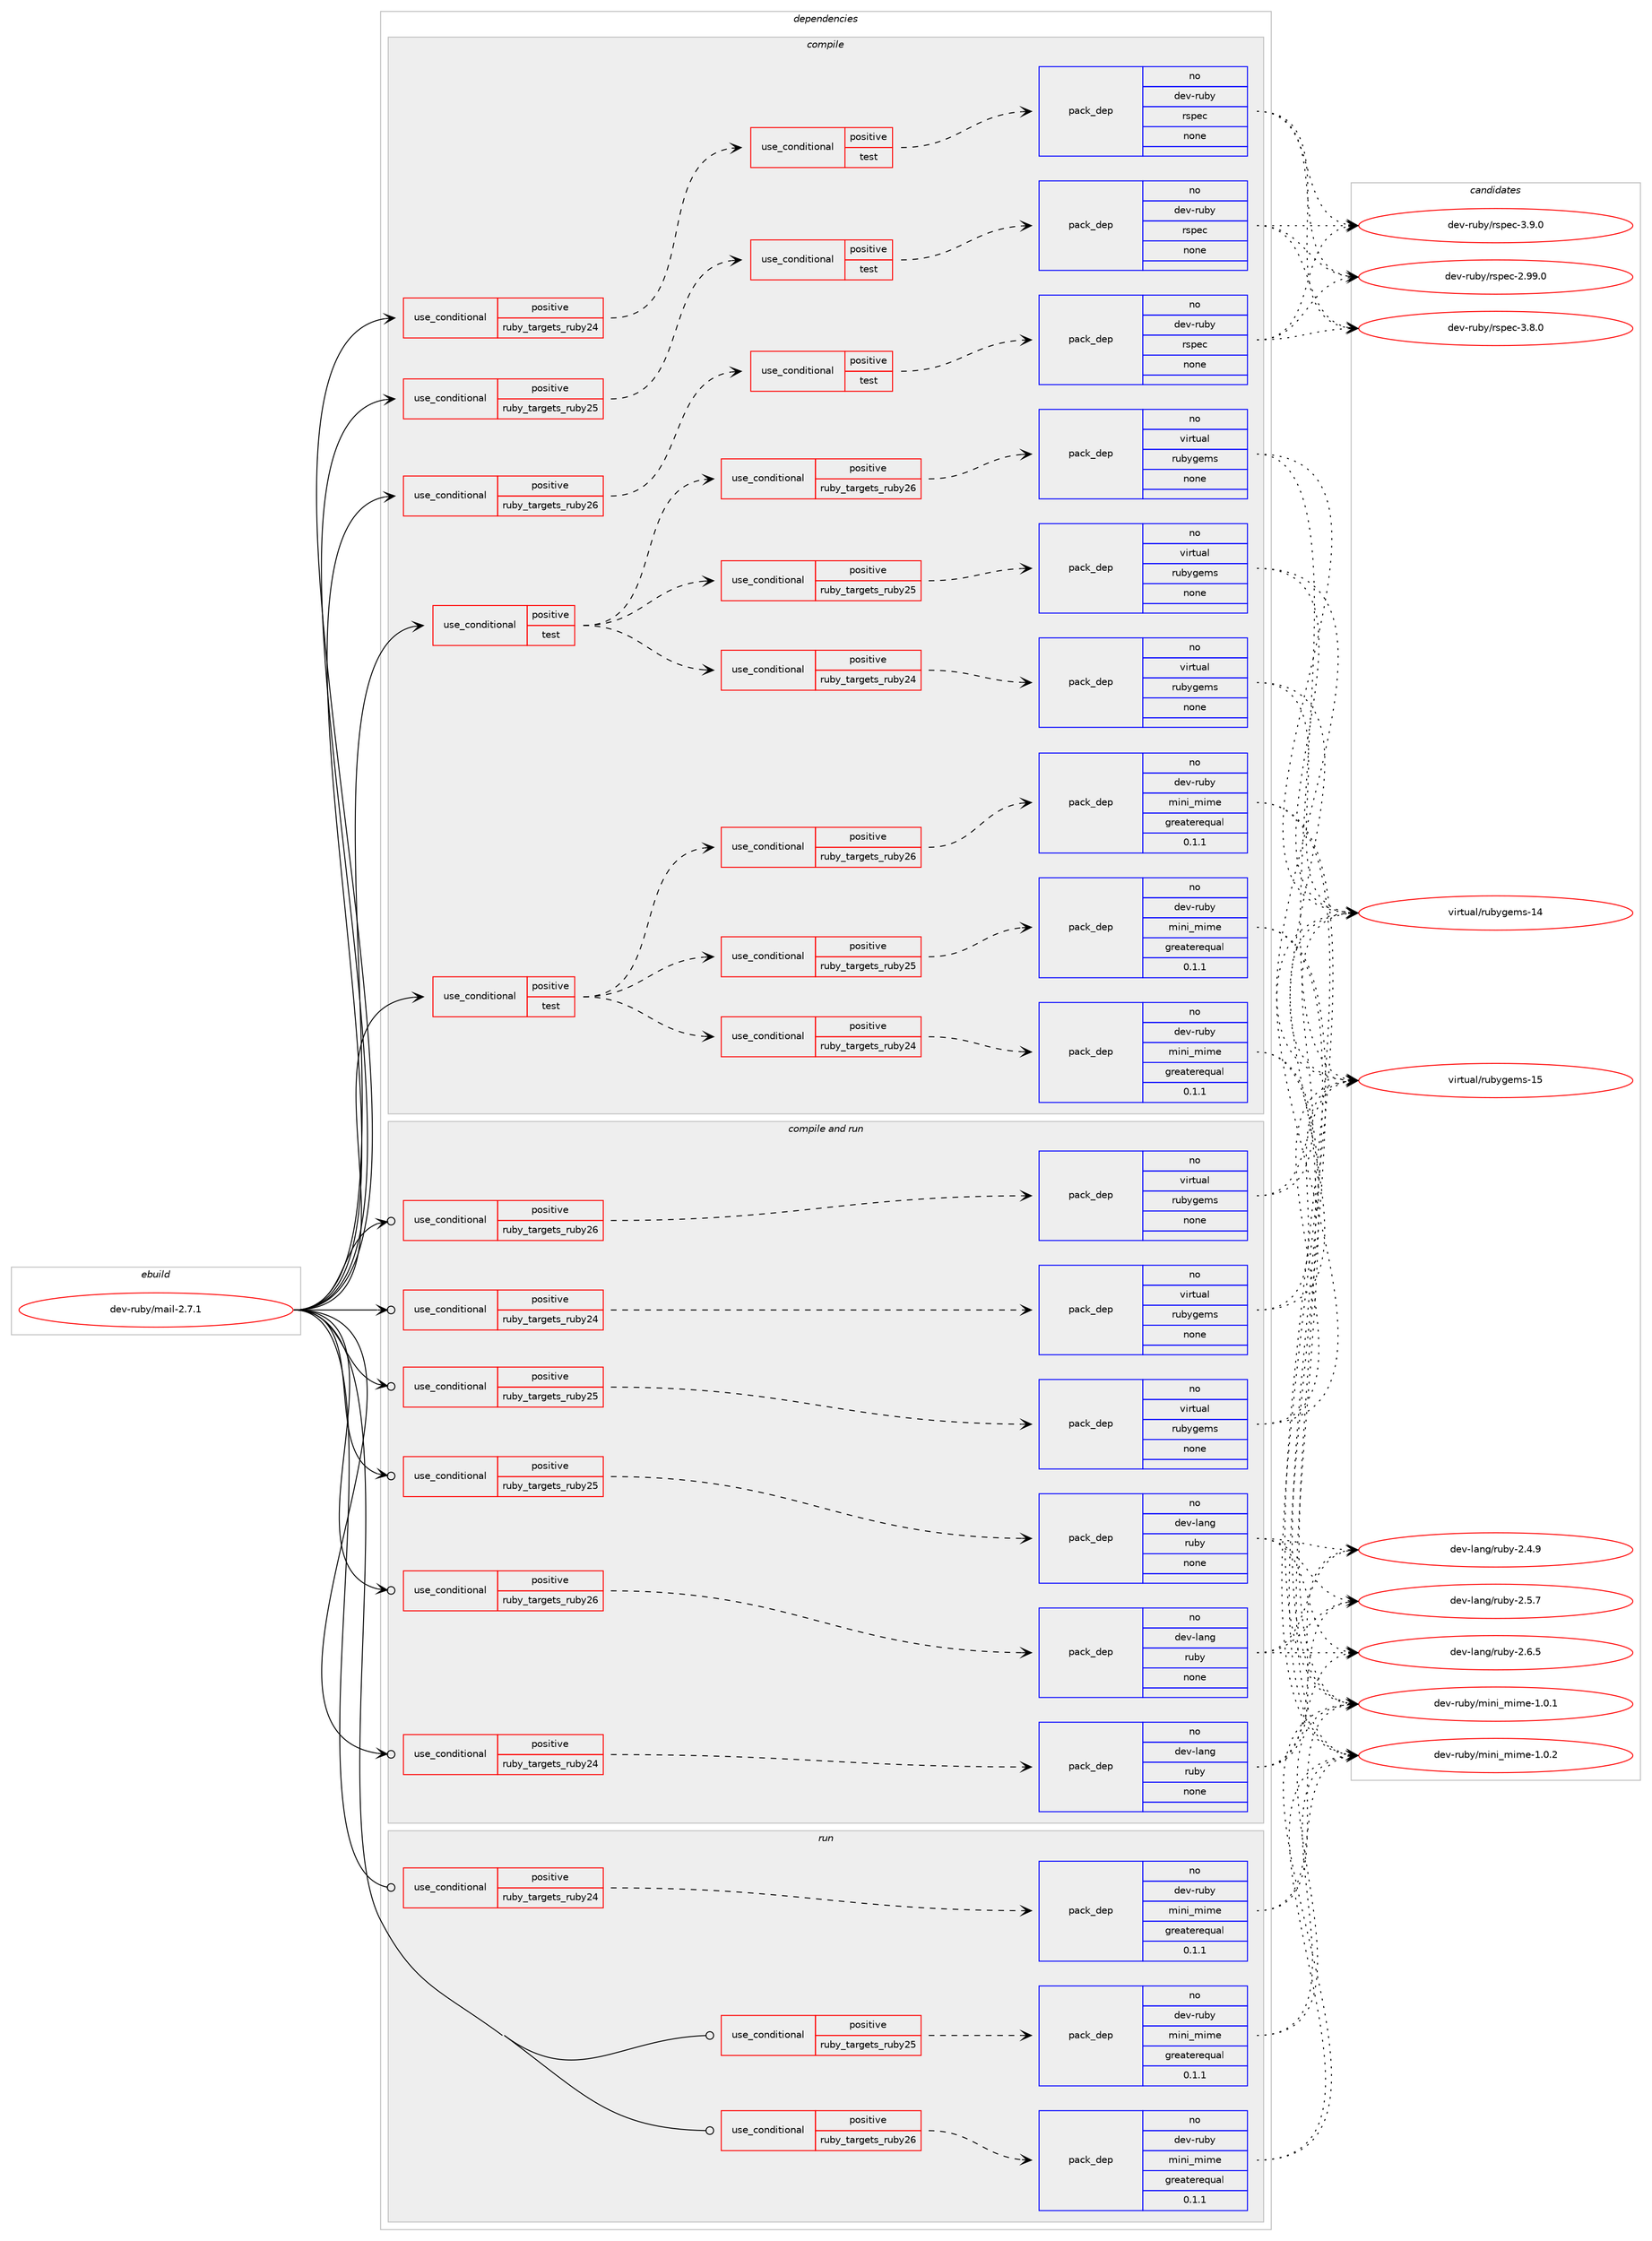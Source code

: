 digraph prolog {

# *************
# Graph options
# *************

newrank=true;
concentrate=true;
compound=true;
graph [rankdir=LR,fontname=Helvetica,fontsize=10,ranksep=1.5];#, ranksep=2.5, nodesep=0.2];
edge  [arrowhead=vee];
node  [fontname=Helvetica,fontsize=10];

# **********
# The ebuild
# **********

subgraph cluster_leftcol {
color=gray;
rank=same;
label=<<i>ebuild</i>>;
id [label="dev-ruby/mail-2.7.1", color=red, width=4, href="../dev-ruby/mail-2.7.1.svg"];
}

# ****************
# The dependencies
# ****************

subgraph cluster_midcol {
color=gray;
label=<<i>dependencies</i>>;
subgraph cluster_compile {
fillcolor="#eeeeee";
style=filled;
label=<<i>compile</i>>;
subgraph cond167030 {
dependency694266 [label=<<TABLE BORDER="0" CELLBORDER="1" CELLSPACING="0" CELLPADDING="4"><TR><TD ROWSPAN="3" CELLPADDING="10">use_conditional</TD></TR><TR><TD>positive</TD></TR><TR><TD>ruby_targets_ruby24</TD></TR></TABLE>>, shape=none, color=red];
subgraph cond167031 {
dependency694267 [label=<<TABLE BORDER="0" CELLBORDER="1" CELLSPACING="0" CELLPADDING="4"><TR><TD ROWSPAN="3" CELLPADDING="10">use_conditional</TD></TR><TR><TD>positive</TD></TR><TR><TD>test</TD></TR></TABLE>>, shape=none, color=red];
subgraph pack515251 {
dependency694268 [label=<<TABLE BORDER="0" CELLBORDER="1" CELLSPACING="0" CELLPADDING="4" WIDTH="220"><TR><TD ROWSPAN="6" CELLPADDING="30">pack_dep</TD></TR><TR><TD WIDTH="110">no</TD></TR><TR><TD>dev-ruby</TD></TR><TR><TD>rspec</TD></TR><TR><TD>none</TD></TR><TR><TD></TD></TR></TABLE>>, shape=none, color=blue];
}
dependency694267:e -> dependency694268:w [weight=20,style="dashed",arrowhead="vee"];
}
dependency694266:e -> dependency694267:w [weight=20,style="dashed",arrowhead="vee"];
}
id:e -> dependency694266:w [weight=20,style="solid",arrowhead="vee"];
subgraph cond167032 {
dependency694269 [label=<<TABLE BORDER="0" CELLBORDER="1" CELLSPACING="0" CELLPADDING="4"><TR><TD ROWSPAN="3" CELLPADDING="10">use_conditional</TD></TR><TR><TD>positive</TD></TR><TR><TD>ruby_targets_ruby25</TD></TR></TABLE>>, shape=none, color=red];
subgraph cond167033 {
dependency694270 [label=<<TABLE BORDER="0" CELLBORDER="1" CELLSPACING="0" CELLPADDING="4"><TR><TD ROWSPAN="3" CELLPADDING="10">use_conditional</TD></TR><TR><TD>positive</TD></TR><TR><TD>test</TD></TR></TABLE>>, shape=none, color=red];
subgraph pack515252 {
dependency694271 [label=<<TABLE BORDER="0" CELLBORDER="1" CELLSPACING="0" CELLPADDING="4" WIDTH="220"><TR><TD ROWSPAN="6" CELLPADDING="30">pack_dep</TD></TR><TR><TD WIDTH="110">no</TD></TR><TR><TD>dev-ruby</TD></TR><TR><TD>rspec</TD></TR><TR><TD>none</TD></TR><TR><TD></TD></TR></TABLE>>, shape=none, color=blue];
}
dependency694270:e -> dependency694271:w [weight=20,style="dashed",arrowhead="vee"];
}
dependency694269:e -> dependency694270:w [weight=20,style="dashed",arrowhead="vee"];
}
id:e -> dependency694269:w [weight=20,style="solid",arrowhead="vee"];
subgraph cond167034 {
dependency694272 [label=<<TABLE BORDER="0" CELLBORDER="1" CELLSPACING="0" CELLPADDING="4"><TR><TD ROWSPAN="3" CELLPADDING="10">use_conditional</TD></TR><TR><TD>positive</TD></TR><TR><TD>ruby_targets_ruby26</TD></TR></TABLE>>, shape=none, color=red];
subgraph cond167035 {
dependency694273 [label=<<TABLE BORDER="0" CELLBORDER="1" CELLSPACING="0" CELLPADDING="4"><TR><TD ROWSPAN="3" CELLPADDING="10">use_conditional</TD></TR><TR><TD>positive</TD></TR><TR><TD>test</TD></TR></TABLE>>, shape=none, color=red];
subgraph pack515253 {
dependency694274 [label=<<TABLE BORDER="0" CELLBORDER="1" CELLSPACING="0" CELLPADDING="4" WIDTH="220"><TR><TD ROWSPAN="6" CELLPADDING="30">pack_dep</TD></TR><TR><TD WIDTH="110">no</TD></TR><TR><TD>dev-ruby</TD></TR><TR><TD>rspec</TD></TR><TR><TD>none</TD></TR><TR><TD></TD></TR></TABLE>>, shape=none, color=blue];
}
dependency694273:e -> dependency694274:w [weight=20,style="dashed",arrowhead="vee"];
}
dependency694272:e -> dependency694273:w [weight=20,style="dashed",arrowhead="vee"];
}
id:e -> dependency694272:w [weight=20,style="solid",arrowhead="vee"];
subgraph cond167036 {
dependency694275 [label=<<TABLE BORDER="0" CELLBORDER="1" CELLSPACING="0" CELLPADDING="4"><TR><TD ROWSPAN="3" CELLPADDING="10">use_conditional</TD></TR><TR><TD>positive</TD></TR><TR><TD>test</TD></TR></TABLE>>, shape=none, color=red];
subgraph cond167037 {
dependency694276 [label=<<TABLE BORDER="0" CELLBORDER="1" CELLSPACING="0" CELLPADDING="4"><TR><TD ROWSPAN="3" CELLPADDING="10">use_conditional</TD></TR><TR><TD>positive</TD></TR><TR><TD>ruby_targets_ruby24</TD></TR></TABLE>>, shape=none, color=red];
subgraph pack515254 {
dependency694277 [label=<<TABLE BORDER="0" CELLBORDER="1" CELLSPACING="0" CELLPADDING="4" WIDTH="220"><TR><TD ROWSPAN="6" CELLPADDING="30">pack_dep</TD></TR><TR><TD WIDTH="110">no</TD></TR><TR><TD>dev-ruby</TD></TR><TR><TD>mini_mime</TD></TR><TR><TD>greaterequal</TD></TR><TR><TD>0.1.1</TD></TR></TABLE>>, shape=none, color=blue];
}
dependency694276:e -> dependency694277:w [weight=20,style="dashed",arrowhead="vee"];
}
dependency694275:e -> dependency694276:w [weight=20,style="dashed",arrowhead="vee"];
subgraph cond167038 {
dependency694278 [label=<<TABLE BORDER="0" CELLBORDER="1" CELLSPACING="0" CELLPADDING="4"><TR><TD ROWSPAN="3" CELLPADDING="10">use_conditional</TD></TR><TR><TD>positive</TD></TR><TR><TD>ruby_targets_ruby25</TD></TR></TABLE>>, shape=none, color=red];
subgraph pack515255 {
dependency694279 [label=<<TABLE BORDER="0" CELLBORDER="1" CELLSPACING="0" CELLPADDING="4" WIDTH="220"><TR><TD ROWSPAN="6" CELLPADDING="30">pack_dep</TD></TR><TR><TD WIDTH="110">no</TD></TR><TR><TD>dev-ruby</TD></TR><TR><TD>mini_mime</TD></TR><TR><TD>greaterequal</TD></TR><TR><TD>0.1.1</TD></TR></TABLE>>, shape=none, color=blue];
}
dependency694278:e -> dependency694279:w [weight=20,style="dashed",arrowhead="vee"];
}
dependency694275:e -> dependency694278:w [weight=20,style="dashed",arrowhead="vee"];
subgraph cond167039 {
dependency694280 [label=<<TABLE BORDER="0" CELLBORDER="1" CELLSPACING="0" CELLPADDING="4"><TR><TD ROWSPAN="3" CELLPADDING="10">use_conditional</TD></TR><TR><TD>positive</TD></TR><TR><TD>ruby_targets_ruby26</TD></TR></TABLE>>, shape=none, color=red];
subgraph pack515256 {
dependency694281 [label=<<TABLE BORDER="0" CELLBORDER="1" CELLSPACING="0" CELLPADDING="4" WIDTH="220"><TR><TD ROWSPAN="6" CELLPADDING="30">pack_dep</TD></TR><TR><TD WIDTH="110">no</TD></TR><TR><TD>dev-ruby</TD></TR><TR><TD>mini_mime</TD></TR><TR><TD>greaterequal</TD></TR><TR><TD>0.1.1</TD></TR></TABLE>>, shape=none, color=blue];
}
dependency694280:e -> dependency694281:w [weight=20,style="dashed",arrowhead="vee"];
}
dependency694275:e -> dependency694280:w [weight=20,style="dashed",arrowhead="vee"];
}
id:e -> dependency694275:w [weight=20,style="solid",arrowhead="vee"];
subgraph cond167040 {
dependency694282 [label=<<TABLE BORDER="0" CELLBORDER="1" CELLSPACING="0" CELLPADDING="4"><TR><TD ROWSPAN="3" CELLPADDING="10">use_conditional</TD></TR><TR><TD>positive</TD></TR><TR><TD>test</TD></TR></TABLE>>, shape=none, color=red];
subgraph cond167041 {
dependency694283 [label=<<TABLE BORDER="0" CELLBORDER="1" CELLSPACING="0" CELLPADDING="4"><TR><TD ROWSPAN="3" CELLPADDING="10">use_conditional</TD></TR><TR><TD>positive</TD></TR><TR><TD>ruby_targets_ruby24</TD></TR></TABLE>>, shape=none, color=red];
subgraph pack515257 {
dependency694284 [label=<<TABLE BORDER="0" CELLBORDER="1" CELLSPACING="0" CELLPADDING="4" WIDTH="220"><TR><TD ROWSPAN="6" CELLPADDING="30">pack_dep</TD></TR><TR><TD WIDTH="110">no</TD></TR><TR><TD>virtual</TD></TR><TR><TD>rubygems</TD></TR><TR><TD>none</TD></TR><TR><TD></TD></TR></TABLE>>, shape=none, color=blue];
}
dependency694283:e -> dependency694284:w [weight=20,style="dashed",arrowhead="vee"];
}
dependency694282:e -> dependency694283:w [weight=20,style="dashed",arrowhead="vee"];
subgraph cond167042 {
dependency694285 [label=<<TABLE BORDER="0" CELLBORDER="1" CELLSPACING="0" CELLPADDING="4"><TR><TD ROWSPAN="3" CELLPADDING="10">use_conditional</TD></TR><TR><TD>positive</TD></TR><TR><TD>ruby_targets_ruby25</TD></TR></TABLE>>, shape=none, color=red];
subgraph pack515258 {
dependency694286 [label=<<TABLE BORDER="0" CELLBORDER="1" CELLSPACING="0" CELLPADDING="4" WIDTH="220"><TR><TD ROWSPAN="6" CELLPADDING="30">pack_dep</TD></TR><TR><TD WIDTH="110">no</TD></TR><TR><TD>virtual</TD></TR><TR><TD>rubygems</TD></TR><TR><TD>none</TD></TR><TR><TD></TD></TR></TABLE>>, shape=none, color=blue];
}
dependency694285:e -> dependency694286:w [weight=20,style="dashed",arrowhead="vee"];
}
dependency694282:e -> dependency694285:w [weight=20,style="dashed",arrowhead="vee"];
subgraph cond167043 {
dependency694287 [label=<<TABLE BORDER="0" CELLBORDER="1" CELLSPACING="0" CELLPADDING="4"><TR><TD ROWSPAN="3" CELLPADDING="10">use_conditional</TD></TR><TR><TD>positive</TD></TR><TR><TD>ruby_targets_ruby26</TD></TR></TABLE>>, shape=none, color=red];
subgraph pack515259 {
dependency694288 [label=<<TABLE BORDER="0" CELLBORDER="1" CELLSPACING="0" CELLPADDING="4" WIDTH="220"><TR><TD ROWSPAN="6" CELLPADDING="30">pack_dep</TD></TR><TR><TD WIDTH="110">no</TD></TR><TR><TD>virtual</TD></TR><TR><TD>rubygems</TD></TR><TR><TD>none</TD></TR><TR><TD></TD></TR></TABLE>>, shape=none, color=blue];
}
dependency694287:e -> dependency694288:w [weight=20,style="dashed",arrowhead="vee"];
}
dependency694282:e -> dependency694287:w [weight=20,style="dashed",arrowhead="vee"];
}
id:e -> dependency694282:w [weight=20,style="solid",arrowhead="vee"];
}
subgraph cluster_compileandrun {
fillcolor="#eeeeee";
style=filled;
label=<<i>compile and run</i>>;
subgraph cond167044 {
dependency694289 [label=<<TABLE BORDER="0" CELLBORDER="1" CELLSPACING="0" CELLPADDING="4"><TR><TD ROWSPAN="3" CELLPADDING="10">use_conditional</TD></TR><TR><TD>positive</TD></TR><TR><TD>ruby_targets_ruby24</TD></TR></TABLE>>, shape=none, color=red];
subgraph pack515260 {
dependency694290 [label=<<TABLE BORDER="0" CELLBORDER="1" CELLSPACING="0" CELLPADDING="4" WIDTH="220"><TR><TD ROWSPAN="6" CELLPADDING="30">pack_dep</TD></TR><TR><TD WIDTH="110">no</TD></TR><TR><TD>dev-lang</TD></TR><TR><TD>ruby</TD></TR><TR><TD>none</TD></TR><TR><TD></TD></TR></TABLE>>, shape=none, color=blue];
}
dependency694289:e -> dependency694290:w [weight=20,style="dashed",arrowhead="vee"];
}
id:e -> dependency694289:w [weight=20,style="solid",arrowhead="odotvee"];
subgraph cond167045 {
dependency694291 [label=<<TABLE BORDER="0" CELLBORDER="1" CELLSPACING="0" CELLPADDING="4"><TR><TD ROWSPAN="3" CELLPADDING="10">use_conditional</TD></TR><TR><TD>positive</TD></TR><TR><TD>ruby_targets_ruby24</TD></TR></TABLE>>, shape=none, color=red];
subgraph pack515261 {
dependency694292 [label=<<TABLE BORDER="0" CELLBORDER="1" CELLSPACING="0" CELLPADDING="4" WIDTH="220"><TR><TD ROWSPAN="6" CELLPADDING="30">pack_dep</TD></TR><TR><TD WIDTH="110">no</TD></TR><TR><TD>virtual</TD></TR><TR><TD>rubygems</TD></TR><TR><TD>none</TD></TR><TR><TD></TD></TR></TABLE>>, shape=none, color=blue];
}
dependency694291:e -> dependency694292:w [weight=20,style="dashed",arrowhead="vee"];
}
id:e -> dependency694291:w [weight=20,style="solid",arrowhead="odotvee"];
subgraph cond167046 {
dependency694293 [label=<<TABLE BORDER="0" CELLBORDER="1" CELLSPACING="0" CELLPADDING="4"><TR><TD ROWSPAN="3" CELLPADDING="10">use_conditional</TD></TR><TR><TD>positive</TD></TR><TR><TD>ruby_targets_ruby25</TD></TR></TABLE>>, shape=none, color=red];
subgraph pack515262 {
dependency694294 [label=<<TABLE BORDER="0" CELLBORDER="1" CELLSPACING="0" CELLPADDING="4" WIDTH="220"><TR><TD ROWSPAN="6" CELLPADDING="30">pack_dep</TD></TR><TR><TD WIDTH="110">no</TD></TR><TR><TD>dev-lang</TD></TR><TR><TD>ruby</TD></TR><TR><TD>none</TD></TR><TR><TD></TD></TR></TABLE>>, shape=none, color=blue];
}
dependency694293:e -> dependency694294:w [weight=20,style="dashed",arrowhead="vee"];
}
id:e -> dependency694293:w [weight=20,style="solid",arrowhead="odotvee"];
subgraph cond167047 {
dependency694295 [label=<<TABLE BORDER="0" CELLBORDER="1" CELLSPACING="0" CELLPADDING="4"><TR><TD ROWSPAN="3" CELLPADDING="10">use_conditional</TD></TR><TR><TD>positive</TD></TR><TR><TD>ruby_targets_ruby25</TD></TR></TABLE>>, shape=none, color=red];
subgraph pack515263 {
dependency694296 [label=<<TABLE BORDER="0" CELLBORDER="1" CELLSPACING="0" CELLPADDING="4" WIDTH="220"><TR><TD ROWSPAN="6" CELLPADDING="30">pack_dep</TD></TR><TR><TD WIDTH="110">no</TD></TR><TR><TD>virtual</TD></TR><TR><TD>rubygems</TD></TR><TR><TD>none</TD></TR><TR><TD></TD></TR></TABLE>>, shape=none, color=blue];
}
dependency694295:e -> dependency694296:w [weight=20,style="dashed",arrowhead="vee"];
}
id:e -> dependency694295:w [weight=20,style="solid",arrowhead="odotvee"];
subgraph cond167048 {
dependency694297 [label=<<TABLE BORDER="0" CELLBORDER="1" CELLSPACING="0" CELLPADDING="4"><TR><TD ROWSPAN="3" CELLPADDING="10">use_conditional</TD></TR><TR><TD>positive</TD></TR><TR><TD>ruby_targets_ruby26</TD></TR></TABLE>>, shape=none, color=red];
subgraph pack515264 {
dependency694298 [label=<<TABLE BORDER="0" CELLBORDER="1" CELLSPACING="0" CELLPADDING="4" WIDTH="220"><TR><TD ROWSPAN="6" CELLPADDING="30">pack_dep</TD></TR><TR><TD WIDTH="110">no</TD></TR><TR><TD>dev-lang</TD></TR><TR><TD>ruby</TD></TR><TR><TD>none</TD></TR><TR><TD></TD></TR></TABLE>>, shape=none, color=blue];
}
dependency694297:e -> dependency694298:w [weight=20,style="dashed",arrowhead="vee"];
}
id:e -> dependency694297:w [weight=20,style="solid",arrowhead="odotvee"];
subgraph cond167049 {
dependency694299 [label=<<TABLE BORDER="0" CELLBORDER="1" CELLSPACING="0" CELLPADDING="4"><TR><TD ROWSPAN="3" CELLPADDING="10">use_conditional</TD></TR><TR><TD>positive</TD></TR><TR><TD>ruby_targets_ruby26</TD></TR></TABLE>>, shape=none, color=red];
subgraph pack515265 {
dependency694300 [label=<<TABLE BORDER="0" CELLBORDER="1" CELLSPACING="0" CELLPADDING="4" WIDTH="220"><TR><TD ROWSPAN="6" CELLPADDING="30">pack_dep</TD></TR><TR><TD WIDTH="110">no</TD></TR><TR><TD>virtual</TD></TR><TR><TD>rubygems</TD></TR><TR><TD>none</TD></TR><TR><TD></TD></TR></TABLE>>, shape=none, color=blue];
}
dependency694299:e -> dependency694300:w [weight=20,style="dashed",arrowhead="vee"];
}
id:e -> dependency694299:w [weight=20,style="solid",arrowhead="odotvee"];
}
subgraph cluster_run {
fillcolor="#eeeeee";
style=filled;
label=<<i>run</i>>;
subgraph cond167050 {
dependency694301 [label=<<TABLE BORDER="0" CELLBORDER="1" CELLSPACING="0" CELLPADDING="4"><TR><TD ROWSPAN="3" CELLPADDING="10">use_conditional</TD></TR><TR><TD>positive</TD></TR><TR><TD>ruby_targets_ruby24</TD></TR></TABLE>>, shape=none, color=red];
subgraph pack515266 {
dependency694302 [label=<<TABLE BORDER="0" CELLBORDER="1" CELLSPACING="0" CELLPADDING="4" WIDTH="220"><TR><TD ROWSPAN="6" CELLPADDING="30">pack_dep</TD></TR><TR><TD WIDTH="110">no</TD></TR><TR><TD>dev-ruby</TD></TR><TR><TD>mini_mime</TD></TR><TR><TD>greaterequal</TD></TR><TR><TD>0.1.1</TD></TR></TABLE>>, shape=none, color=blue];
}
dependency694301:e -> dependency694302:w [weight=20,style="dashed",arrowhead="vee"];
}
id:e -> dependency694301:w [weight=20,style="solid",arrowhead="odot"];
subgraph cond167051 {
dependency694303 [label=<<TABLE BORDER="0" CELLBORDER="1" CELLSPACING="0" CELLPADDING="4"><TR><TD ROWSPAN="3" CELLPADDING="10">use_conditional</TD></TR><TR><TD>positive</TD></TR><TR><TD>ruby_targets_ruby25</TD></TR></TABLE>>, shape=none, color=red];
subgraph pack515267 {
dependency694304 [label=<<TABLE BORDER="0" CELLBORDER="1" CELLSPACING="0" CELLPADDING="4" WIDTH="220"><TR><TD ROWSPAN="6" CELLPADDING="30">pack_dep</TD></TR><TR><TD WIDTH="110">no</TD></TR><TR><TD>dev-ruby</TD></TR><TR><TD>mini_mime</TD></TR><TR><TD>greaterequal</TD></TR><TR><TD>0.1.1</TD></TR></TABLE>>, shape=none, color=blue];
}
dependency694303:e -> dependency694304:w [weight=20,style="dashed",arrowhead="vee"];
}
id:e -> dependency694303:w [weight=20,style="solid",arrowhead="odot"];
subgraph cond167052 {
dependency694305 [label=<<TABLE BORDER="0" CELLBORDER="1" CELLSPACING="0" CELLPADDING="4"><TR><TD ROWSPAN="3" CELLPADDING="10">use_conditional</TD></TR><TR><TD>positive</TD></TR><TR><TD>ruby_targets_ruby26</TD></TR></TABLE>>, shape=none, color=red];
subgraph pack515268 {
dependency694306 [label=<<TABLE BORDER="0" CELLBORDER="1" CELLSPACING="0" CELLPADDING="4" WIDTH="220"><TR><TD ROWSPAN="6" CELLPADDING="30">pack_dep</TD></TR><TR><TD WIDTH="110">no</TD></TR><TR><TD>dev-ruby</TD></TR><TR><TD>mini_mime</TD></TR><TR><TD>greaterequal</TD></TR><TR><TD>0.1.1</TD></TR></TABLE>>, shape=none, color=blue];
}
dependency694305:e -> dependency694306:w [weight=20,style="dashed",arrowhead="vee"];
}
id:e -> dependency694305:w [weight=20,style="solid",arrowhead="odot"];
}
}

# **************
# The candidates
# **************

subgraph cluster_choices {
rank=same;
color=gray;
label=<<i>candidates</i>>;

subgraph choice515251 {
color=black;
nodesep=1;
choice1001011184511411798121471141151121019945504657574648 [label="dev-ruby/rspec-2.99.0", color=red, width=4,href="../dev-ruby/rspec-2.99.0.svg"];
choice10010111845114117981214711411511210199455146564648 [label="dev-ruby/rspec-3.8.0", color=red, width=4,href="../dev-ruby/rspec-3.8.0.svg"];
choice10010111845114117981214711411511210199455146574648 [label="dev-ruby/rspec-3.9.0", color=red, width=4,href="../dev-ruby/rspec-3.9.0.svg"];
dependency694268:e -> choice1001011184511411798121471141151121019945504657574648:w [style=dotted,weight="100"];
dependency694268:e -> choice10010111845114117981214711411511210199455146564648:w [style=dotted,weight="100"];
dependency694268:e -> choice10010111845114117981214711411511210199455146574648:w [style=dotted,weight="100"];
}
subgraph choice515252 {
color=black;
nodesep=1;
choice1001011184511411798121471141151121019945504657574648 [label="dev-ruby/rspec-2.99.0", color=red, width=4,href="../dev-ruby/rspec-2.99.0.svg"];
choice10010111845114117981214711411511210199455146564648 [label="dev-ruby/rspec-3.8.0", color=red, width=4,href="../dev-ruby/rspec-3.8.0.svg"];
choice10010111845114117981214711411511210199455146574648 [label="dev-ruby/rspec-3.9.0", color=red, width=4,href="../dev-ruby/rspec-3.9.0.svg"];
dependency694271:e -> choice1001011184511411798121471141151121019945504657574648:w [style=dotted,weight="100"];
dependency694271:e -> choice10010111845114117981214711411511210199455146564648:w [style=dotted,weight="100"];
dependency694271:e -> choice10010111845114117981214711411511210199455146574648:w [style=dotted,weight="100"];
}
subgraph choice515253 {
color=black;
nodesep=1;
choice1001011184511411798121471141151121019945504657574648 [label="dev-ruby/rspec-2.99.0", color=red, width=4,href="../dev-ruby/rspec-2.99.0.svg"];
choice10010111845114117981214711411511210199455146564648 [label="dev-ruby/rspec-3.8.0", color=red, width=4,href="../dev-ruby/rspec-3.8.0.svg"];
choice10010111845114117981214711411511210199455146574648 [label="dev-ruby/rspec-3.9.0", color=red, width=4,href="../dev-ruby/rspec-3.9.0.svg"];
dependency694274:e -> choice1001011184511411798121471141151121019945504657574648:w [style=dotted,weight="100"];
dependency694274:e -> choice10010111845114117981214711411511210199455146564648:w [style=dotted,weight="100"];
dependency694274:e -> choice10010111845114117981214711411511210199455146574648:w [style=dotted,weight="100"];
}
subgraph choice515254 {
color=black;
nodesep=1;
choice10010111845114117981214710910511010595109105109101454946484649 [label="dev-ruby/mini_mime-1.0.1", color=red, width=4,href="../dev-ruby/mini_mime-1.0.1.svg"];
choice10010111845114117981214710910511010595109105109101454946484650 [label="dev-ruby/mini_mime-1.0.2", color=red, width=4,href="../dev-ruby/mini_mime-1.0.2.svg"];
dependency694277:e -> choice10010111845114117981214710910511010595109105109101454946484649:w [style=dotted,weight="100"];
dependency694277:e -> choice10010111845114117981214710910511010595109105109101454946484650:w [style=dotted,weight="100"];
}
subgraph choice515255 {
color=black;
nodesep=1;
choice10010111845114117981214710910511010595109105109101454946484649 [label="dev-ruby/mini_mime-1.0.1", color=red, width=4,href="../dev-ruby/mini_mime-1.0.1.svg"];
choice10010111845114117981214710910511010595109105109101454946484650 [label="dev-ruby/mini_mime-1.0.2", color=red, width=4,href="../dev-ruby/mini_mime-1.0.2.svg"];
dependency694279:e -> choice10010111845114117981214710910511010595109105109101454946484649:w [style=dotted,weight="100"];
dependency694279:e -> choice10010111845114117981214710910511010595109105109101454946484650:w [style=dotted,weight="100"];
}
subgraph choice515256 {
color=black;
nodesep=1;
choice10010111845114117981214710910511010595109105109101454946484649 [label="dev-ruby/mini_mime-1.0.1", color=red, width=4,href="../dev-ruby/mini_mime-1.0.1.svg"];
choice10010111845114117981214710910511010595109105109101454946484650 [label="dev-ruby/mini_mime-1.0.2", color=red, width=4,href="../dev-ruby/mini_mime-1.0.2.svg"];
dependency694281:e -> choice10010111845114117981214710910511010595109105109101454946484649:w [style=dotted,weight="100"];
dependency694281:e -> choice10010111845114117981214710910511010595109105109101454946484650:w [style=dotted,weight="100"];
}
subgraph choice515257 {
color=black;
nodesep=1;
choice118105114116117971084711411798121103101109115454952 [label="virtual/rubygems-14", color=red, width=4,href="../virtual/rubygems-14.svg"];
choice118105114116117971084711411798121103101109115454953 [label="virtual/rubygems-15", color=red, width=4,href="../virtual/rubygems-15.svg"];
dependency694284:e -> choice118105114116117971084711411798121103101109115454952:w [style=dotted,weight="100"];
dependency694284:e -> choice118105114116117971084711411798121103101109115454953:w [style=dotted,weight="100"];
}
subgraph choice515258 {
color=black;
nodesep=1;
choice118105114116117971084711411798121103101109115454952 [label="virtual/rubygems-14", color=red, width=4,href="../virtual/rubygems-14.svg"];
choice118105114116117971084711411798121103101109115454953 [label="virtual/rubygems-15", color=red, width=4,href="../virtual/rubygems-15.svg"];
dependency694286:e -> choice118105114116117971084711411798121103101109115454952:w [style=dotted,weight="100"];
dependency694286:e -> choice118105114116117971084711411798121103101109115454953:w [style=dotted,weight="100"];
}
subgraph choice515259 {
color=black;
nodesep=1;
choice118105114116117971084711411798121103101109115454952 [label="virtual/rubygems-14", color=red, width=4,href="../virtual/rubygems-14.svg"];
choice118105114116117971084711411798121103101109115454953 [label="virtual/rubygems-15", color=red, width=4,href="../virtual/rubygems-15.svg"];
dependency694288:e -> choice118105114116117971084711411798121103101109115454952:w [style=dotted,weight="100"];
dependency694288:e -> choice118105114116117971084711411798121103101109115454953:w [style=dotted,weight="100"];
}
subgraph choice515260 {
color=black;
nodesep=1;
choice10010111845108971101034711411798121455046524657 [label="dev-lang/ruby-2.4.9", color=red, width=4,href="../dev-lang/ruby-2.4.9.svg"];
choice10010111845108971101034711411798121455046534655 [label="dev-lang/ruby-2.5.7", color=red, width=4,href="../dev-lang/ruby-2.5.7.svg"];
choice10010111845108971101034711411798121455046544653 [label="dev-lang/ruby-2.6.5", color=red, width=4,href="../dev-lang/ruby-2.6.5.svg"];
dependency694290:e -> choice10010111845108971101034711411798121455046524657:w [style=dotted,weight="100"];
dependency694290:e -> choice10010111845108971101034711411798121455046534655:w [style=dotted,weight="100"];
dependency694290:e -> choice10010111845108971101034711411798121455046544653:w [style=dotted,weight="100"];
}
subgraph choice515261 {
color=black;
nodesep=1;
choice118105114116117971084711411798121103101109115454952 [label="virtual/rubygems-14", color=red, width=4,href="../virtual/rubygems-14.svg"];
choice118105114116117971084711411798121103101109115454953 [label="virtual/rubygems-15", color=red, width=4,href="../virtual/rubygems-15.svg"];
dependency694292:e -> choice118105114116117971084711411798121103101109115454952:w [style=dotted,weight="100"];
dependency694292:e -> choice118105114116117971084711411798121103101109115454953:w [style=dotted,weight="100"];
}
subgraph choice515262 {
color=black;
nodesep=1;
choice10010111845108971101034711411798121455046524657 [label="dev-lang/ruby-2.4.9", color=red, width=4,href="../dev-lang/ruby-2.4.9.svg"];
choice10010111845108971101034711411798121455046534655 [label="dev-lang/ruby-2.5.7", color=red, width=4,href="../dev-lang/ruby-2.5.7.svg"];
choice10010111845108971101034711411798121455046544653 [label="dev-lang/ruby-2.6.5", color=red, width=4,href="../dev-lang/ruby-2.6.5.svg"];
dependency694294:e -> choice10010111845108971101034711411798121455046524657:w [style=dotted,weight="100"];
dependency694294:e -> choice10010111845108971101034711411798121455046534655:w [style=dotted,weight="100"];
dependency694294:e -> choice10010111845108971101034711411798121455046544653:w [style=dotted,weight="100"];
}
subgraph choice515263 {
color=black;
nodesep=1;
choice118105114116117971084711411798121103101109115454952 [label="virtual/rubygems-14", color=red, width=4,href="../virtual/rubygems-14.svg"];
choice118105114116117971084711411798121103101109115454953 [label="virtual/rubygems-15", color=red, width=4,href="../virtual/rubygems-15.svg"];
dependency694296:e -> choice118105114116117971084711411798121103101109115454952:w [style=dotted,weight="100"];
dependency694296:e -> choice118105114116117971084711411798121103101109115454953:w [style=dotted,weight="100"];
}
subgraph choice515264 {
color=black;
nodesep=1;
choice10010111845108971101034711411798121455046524657 [label="dev-lang/ruby-2.4.9", color=red, width=4,href="../dev-lang/ruby-2.4.9.svg"];
choice10010111845108971101034711411798121455046534655 [label="dev-lang/ruby-2.5.7", color=red, width=4,href="../dev-lang/ruby-2.5.7.svg"];
choice10010111845108971101034711411798121455046544653 [label="dev-lang/ruby-2.6.5", color=red, width=4,href="../dev-lang/ruby-2.6.5.svg"];
dependency694298:e -> choice10010111845108971101034711411798121455046524657:w [style=dotted,weight="100"];
dependency694298:e -> choice10010111845108971101034711411798121455046534655:w [style=dotted,weight="100"];
dependency694298:e -> choice10010111845108971101034711411798121455046544653:w [style=dotted,weight="100"];
}
subgraph choice515265 {
color=black;
nodesep=1;
choice118105114116117971084711411798121103101109115454952 [label="virtual/rubygems-14", color=red, width=4,href="../virtual/rubygems-14.svg"];
choice118105114116117971084711411798121103101109115454953 [label="virtual/rubygems-15", color=red, width=4,href="../virtual/rubygems-15.svg"];
dependency694300:e -> choice118105114116117971084711411798121103101109115454952:w [style=dotted,weight="100"];
dependency694300:e -> choice118105114116117971084711411798121103101109115454953:w [style=dotted,weight="100"];
}
subgraph choice515266 {
color=black;
nodesep=1;
choice10010111845114117981214710910511010595109105109101454946484649 [label="dev-ruby/mini_mime-1.0.1", color=red, width=4,href="../dev-ruby/mini_mime-1.0.1.svg"];
choice10010111845114117981214710910511010595109105109101454946484650 [label="dev-ruby/mini_mime-1.0.2", color=red, width=4,href="../dev-ruby/mini_mime-1.0.2.svg"];
dependency694302:e -> choice10010111845114117981214710910511010595109105109101454946484649:w [style=dotted,weight="100"];
dependency694302:e -> choice10010111845114117981214710910511010595109105109101454946484650:w [style=dotted,weight="100"];
}
subgraph choice515267 {
color=black;
nodesep=1;
choice10010111845114117981214710910511010595109105109101454946484649 [label="dev-ruby/mini_mime-1.0.1", color=red, width=4,href="../dev-ruby/mini_mime-1.0.1.svg"];
choice10010111845114117981214710910511010595109105109101454946484650 [label="dev-ruby/mini_mime-1.0.2", color=red, width=4,href="../dev-ruby/mini_mime-1.0.2.svg"];
dependency694304:e -> choice10010111845114117981214710910511010595109105109101454946484649:w [style=dotted,weight="100"];
dependency694304:e -> choice10010111845114117981214710910511010595109105109101454946484650:w [style=dotted,weight="100"];
}
subgraph choice515268 {
color=black;
nodesep=1;
choice10010111845114117981214710910511010595109105109101454946484649 [label="dev-ruby/mini_mime-1.0.1", color=red, width=4,href="../dev-ruby/mini_mime-1.0.1.svg"];
choice10010111845114117981214710910511010595109105109101454946484650 [label="dev-ruby/mini_mime-1.0.2", color=red, width=4,href="../dev-ruby/mini_mime-1.0.2.svg"];
dependency694306:e -> choice10010111845114117981214710910511010595109105109101454946484649:w [style=dotted,weight="100"];
dependency694306:e -> choice10010111845114117981214710910511010595109105109101454946484650:w [style=dotted,weight="100"];
}
}

}

